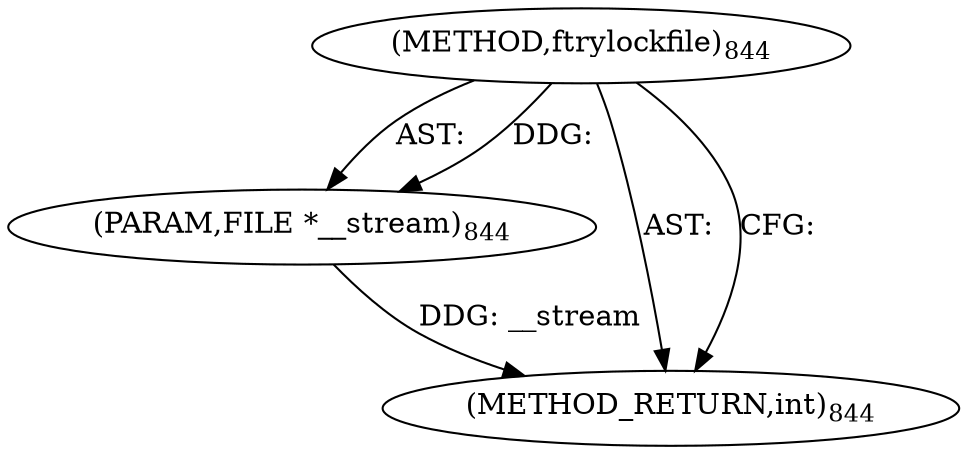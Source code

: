 digraph "ftrylockfile" {  
"2671" [label = <(METHOD,ftrylockfile)<SUB>844</SUB>> ]
"2672" [label = <(PARAM,FILE *__stream)<SUB>844</SUB>> ]
"2673" [label = <(METHOD_RETURN,int)<SUB>844</SUB>> ]
  "2671" -> "2672"  [ label = "AST: "] 
  "2671" -> "2673"  [ label = "AST: "] 
  "2671" -> "2673"  [ label = "CFG: "] 
  "2672" -> "2673"  [ label = "DDG: __stream"] 
  "2671" -> "2672"  [ label = "DDG: "] 
}
